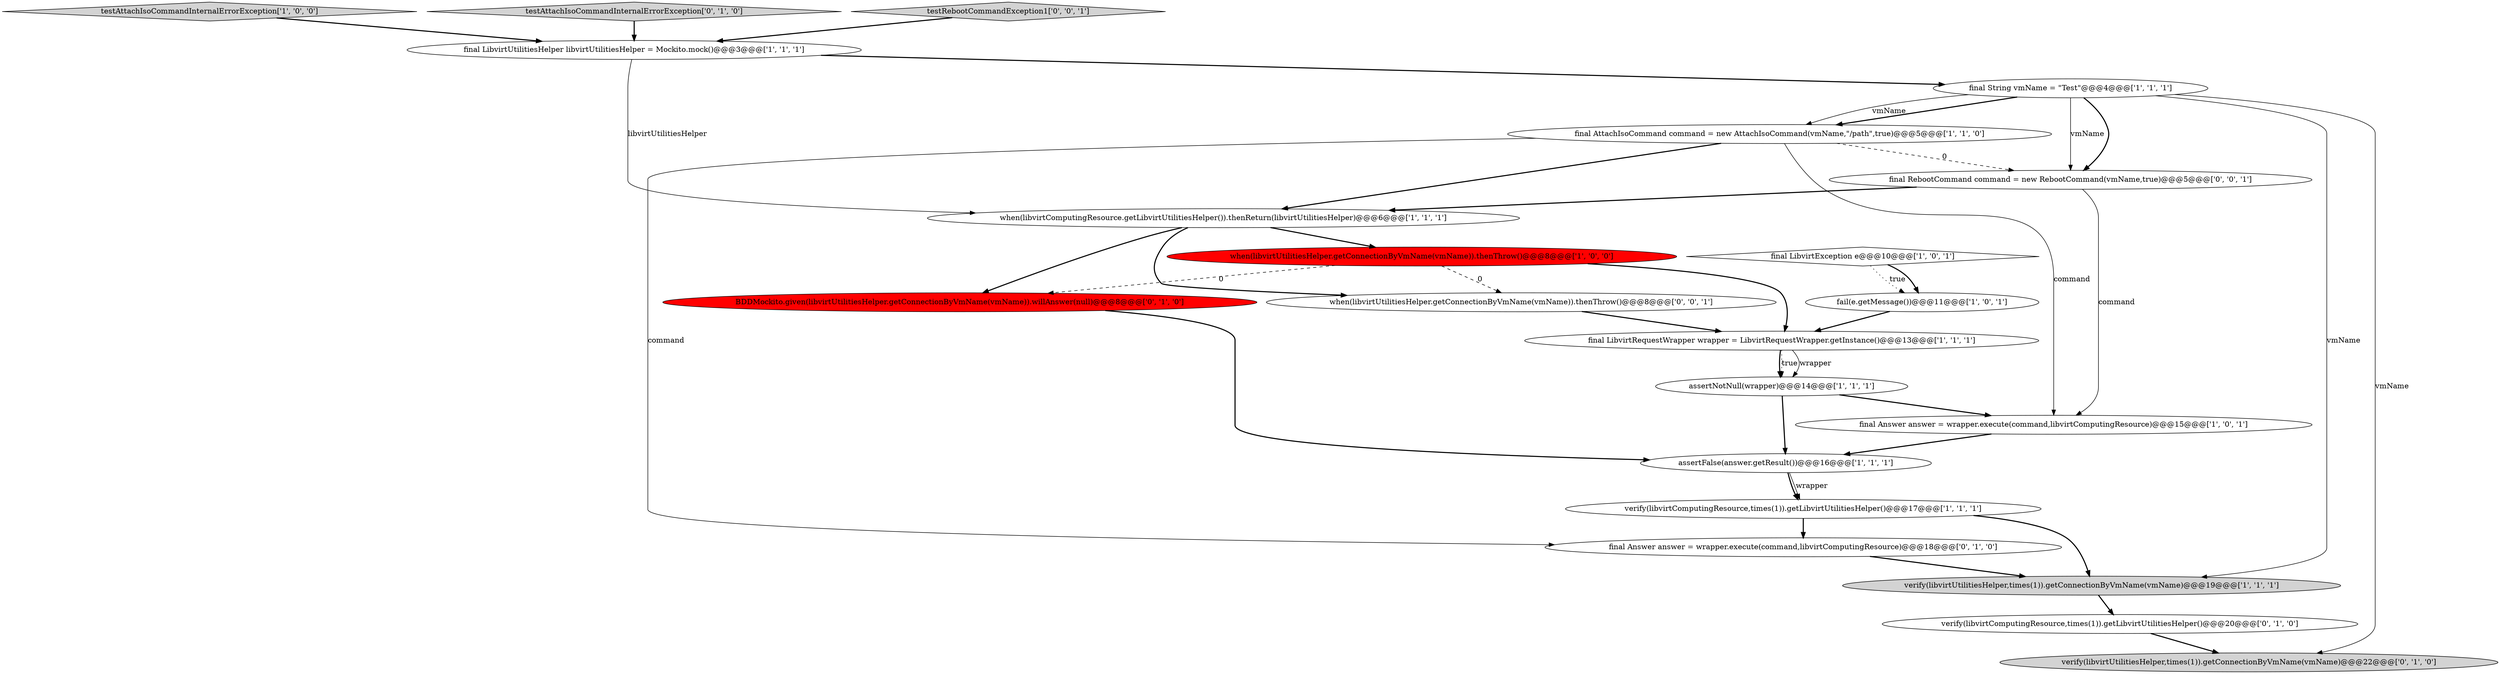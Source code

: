 digraph {
21 [style = filled, label = "when(libvirtUtilitiesHelper.getConnectionByVmName(vmName)).thenThrow()@@@8@@@['0', '0', '1']", fillcolor = white, shape = ellipse image = "AAA0AAABBB3BBB"];
5 [style = filled, label = "testAttachIsoCommandInternalErrorException['1', '0', '0']", fillcolor = lightgray, shape = diamond image = "AAA0AAABBB1BBB"];
1 [style = filled, label = "when(libvirtComputingResource.getLibvirtUtilitiesHelper()).thenReturn(libvirtUtilitiesHelper)@@@6@@@['1', '1', '1']", fillcolor = white, shape = ellipse image = "AAA0AAABBB1BBB"];
10 [style = filled, label = "final LibvirtException e@@@10@@@['1', '0', '1']", fillcolor = white, shape = diamond image = "AAA0AAABBB1BBB"];
2 [style = filled, label = "final LibvirtRequestWrapper wrapper = LibvirtRequestWrapper.getInstance()@@@13@@@['1', '1', '1']", fillcolor = white, shape = ellipse image = "AAA0AAABBB1BBB"];
4 [style = filled, label = "verify(libvirtComputingResource,times(1)).getLibvirtUtilitiesHelper()@@@17@@@['1', '1', '1']", fillcolor = white, shape = ellipse image = "AAA0AAABBB1BBB"];
7 [style = filled, label = "final LibvirtUtilitiesHelper libvirtUtilitiesHelper = Mockito.mock()@@@3@@@['1', '1', '1']", fillcolor = white, shape = ellipse image = "AAA0AAABBB1BBB"];
6 [style = filled, label = "fail(e.getMessage())@@@11@@@['1', '0', '1']", fillcolor = white, shape = ellipse image = "AAA0AAABBB1BBB"];
3 [style = filled, label = "when(libvirtUtilitiesHelper.getConnectionByVmName(vmName)).thenThrow()@@@8@@@['1', '0', '0']", fillcolor = red, shape = ellipse image = "AAA1AAABBB1BBB"];
17 [style = filled, label = "verify(libvirtUtilitiesHelper,times(1)).getConnectionByVmName(vmName)@@@22@@@['0', '1', '0']", fillcolor = lightgray, shape = ellipse image = "AAA0AAABBB2BBB"];
0 [style = filled, label = "final String vmName = \"Test\"@@@4@@@['1', '1', '1']", fillcolor = white, shape = ellipse image = "AAA0AAABBB1BBB"];
14 [style = filled, label = "testAttachIsoCommandInternalErrorException['0', '1', '0']", fillcolor = lightgray, shape = diamond image = "AAA0AAABBB2BBB"];
11 [style = filled, label = "final Answer answer = wrapper.execute(command,libvirtComputingResource)@@@15@@@['1', '0', '1']", fillcolor = white, shape = ellipse image = "AAA0AAABBB1BBB"];
13 [style = filled, label = "assertFalse(answer.getResult())@@@16@@@['1', '1', '1']", fillcolor = white, shape = ellipse image = "AAA0AAABBB1BBB"];
9 [style = filled, label = "verify(libvirtUtilitiesHelper,times(1)).getConnectionByVmName(vmName)@@@19@@@['1', '1', '1']", fillcolor = lightgray, shape = ellipse image = "AAA0AAABBB1BBB"];
15 [style = filled, label = "verify(libvirtComputingResource,times(1)).getLibvirtUtilitiesHelper()@@@20@@@['0', '1', '0']", fillcolor = white, shape = ellipse image = "AAA0AAABBB2BBB"];
16 [style = filled, label = "final Answer answer = wrapper.execute(command,libvirtComputingResource)@@@18@@@['0', '1', '0']", fillcolor = white, shape = ellipse image = "AAA0AAABBB2BBB"];
8 [style = filled, label = "assertNotNull(wrapper)@@@14@@@['1', '1', '1']", fillcolor = white, shape = ellipse image = "AAA0AAABBB1BBB"];
18 [style = filled, label = "BDDMockito.given(libvirtUtilitiesHelper.getConnectionByVmName(vmName)).willAnswer(null)@@@8@@@['0', '1', '0']", fillcolor = red, shape = ellipse image = "AAA1AAABBB2BBB"];
19 [style = filled, label = "testRebootCommandException1['0', '0', '1']", fillcolor = lightgray, shape = diamond image = "AAA0AAABBB3BBB"];
20 [style = filled, label = "final RebootCommand command = new RebootCommand(vmName,true)@@@5@@@['0', '0', '1']", fillcolor = white, shape = ellipse image = "AAA0AAABBB3BBB"];
12 [style = filled, label = "final AttachIsoCommand command = new AttachIsoCommand(vmName,\"/path\",true)@@@5@@@['1', '1', '0']", fillcolor = white, shape = ellipse image = "AAA0AAABBB1BBB"];
4->9 [style = bold, label=""];
13->4 [style = solid, label="wrapper"];
10->6 [style = dotted, label="true"];
12->20 [style = dashed, label="0"];
2->8 [style = dotted, label="true"];
3->21 [style = dashed, label="0"];
3->18 [style = dashed, label="0"];
0->12 [style = bold, label=""];
20->11 [style = solid, label="command"];
1->3 [style = bold, label=""];
1->18 [style = bold, label=""];
7->0 [style = bold, label=""];
0->9 [style = solid, label="vmName"];
0->20 [style = solid, label="vmName"];
20->1 [style = bold, label=""];
12->1 [style = bold, label=""];
10->6 [style = bold, label=""];
14->7 [style = bold, label=""];
21->2 [style = bold, label=""];
6->2 [style = bold, label=""];
2->8 [style = solid, label="wrapper"];
0->12 [style = solid, label="vmName"];
15->17 [style = bold, label=""];
7->1 [style = solid, label="libvirtUtilitiesHelper"];
3->2 [style = bold, label=""];
9->15 [style = bold, label=""];
1->21 [style = bold, label=""];
11->13 [style = bold, label=""];
18->13 [style = bold, label=""];
5->7 [style = bold, label=""];
0->20 [style = bold, label=""];
0->17 [style = solid, label="vmName"];
12->16 [style = solid, label="command"];
12->11 [style = solid, label="command"];
8->11 [style = bold, label=""];
19->7 [style = bold, label=""];
16->9 [style = bold, label=""];
4->16 [style = bold, label=""];
8->13 [style = bold, label=""];
2->8 [style = bold, label=""];
13->4 [style = bold, label=""];
}
